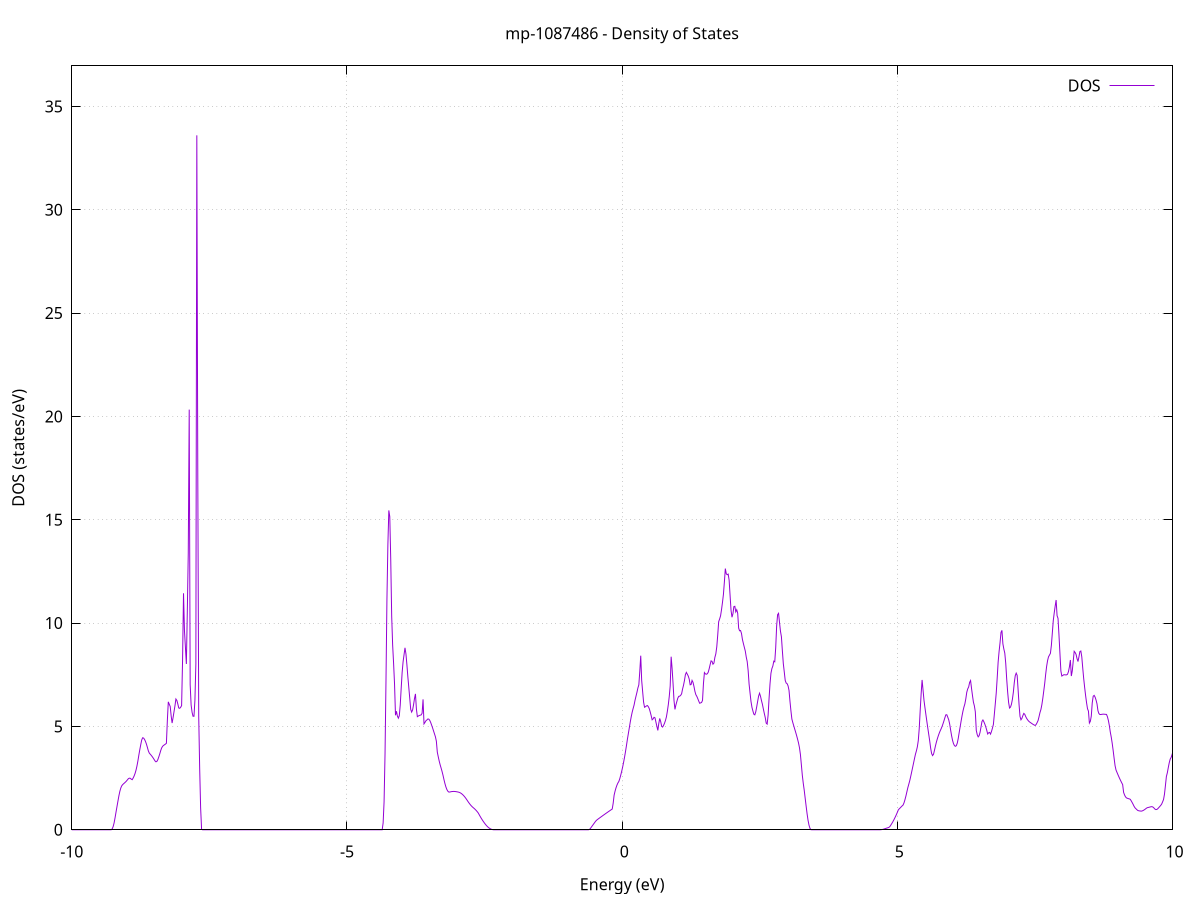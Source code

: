 set title 'mp-1087486 - Density of States'
set xlabel 'Energy (eV)'
set ylabel 'DOS (states/eV)'
set grid
set xrange [-10:10]
set yrange [0:36.963]
set xzeroaxis lt -1
set terminal png size 800,600
set output 'mp-1087486_dos_gnuplot.png'
plot '-' using 1:2 with lines title 'DOS'
-14.585100 0.000000
-14.567800 0.000000
-14.550500 0.000000
-14.533300 0.000000
-14.516000 0.000000
-14.498700 0.000000
-14.481400 0.000000
-14.464200 0.000000
-14.446900 0.000000
-14.429600 0.000000
-14.412400 0.000000
-14.395100 0.000000
-14.377800 0.000000
-14.360500 0.000000
-14.343300 0.000000
-14.326000 0.000000
-14.308700 0.000000
-14.291400 0.000000
-14.274200 0.000000
-14.256900 0.000000
-14.239600 0.000000
-14.222400 0.000000
-14.205100 0.000000
-14.187800 0.000000
-14.170500 0.000000
-14.153300 0.000000
-14.136000 0.000000
-14.118700 0.000000
-14.101500 0.000000
-14.084200 0.000000
-14.066900 0.000000
-14.049600 0.000000
-14.032400 0.000000
-14.015100 0.000000
-13.997800 0.000000
-13.980600 0.000000
-13.963300 0.000000
-13.946000 0.000000
-13.928700 0.000000
-13.911500 0.000000
-13.894200 0.000000
-13.876900 0.000000
-13.859700 0.000000
-13.842400 0.000000
-13.825100 0.000000
-13.807800 0.000000
-13.790600 0.000000
-13.773300 0.000000
-13.756000 0.000000
-13.738800 0.000000
-13.721500 0.000000
-13.704200 0.000000
-13.686900 0.000000
-13.669700 0.000000
-13.652400 0.000000
-13.635100 0.000000
-13.617900 0.000000
-13.600600 0.000000
-13.583300 0.000000
-13.566000 0.000000
-13.548800 0.000000
-13.531500 0.000000
-13.514200 0.000000
-13.497000 0.000000
-13.479700 0.000000
-13.462400 0.000000
-13.445100 0.000000
-13.427900 0.000000
-13.410600 0.000000
-13.393300 0.000000
-13.376100 0.000000
-13.358800 0.000000
-13.341500 0.000000
-13.324200 0.000000
-13.307000 0.000000
-13.289700 0.000000
-13.272400 0.000000
-13.255100 0.000000
-13.237900 0.000000
-13.220600 0.000000
-13.203300 0.000000
-13.186100 0.000000
-13.168800 0.000000
-13.151500 0.000000
-13.134200 0.000000
-13.117000 0.000000
-13.099700 0.000000
-13.082400 0.000000
-13.065200 0.000000
-13.047900 0.000000
-13.030600 0.000000
-13.013300 196.135100
-12.996100 17.318900
-12.978800 17.330200
-12.961500 27.423200
-12.944300 51.063200
-12.927000 148.836100
-12.909700 424.362900
-12.892400 348.564600
-12.875200 281.985400
-12.857900 187.775100
-12.840600 42.236500
-12.823400 356.822200
-12.806100 175.545100
-12.788800 77.415100
-12.771500 328.469700
-12.754300 0.000000
-12.737000 0.000000
-12.719700 0.000000
-12.702500 0.000000
-12.685200 0.000000
-12.667900 0.000000
-12.650600 0.000000
-12.633400 0.000000
-12.616100 0.000000
-12.598800 0.000000
-12.581600 0.000000
-12.564300 0.000000
-12.547000 0.000000
-12.529700 0.000000
-12.512500 0.000000
-12.495200 0.000000
-12.477900 0.000000
-12.460700 0.000000
-12.443400 0.000000
-12.426100 0.000000
-12.408800 0.000000
-12.391600 0.000000
-12.374300 0.000000
-12.357000 0.000000
-12.339700 0.000000
-12.322500 0.000000
-12.305200 0.000000
-12.287900 0.000000
-12.270700 0.000000
-12.253400 0.000000
-12.236100 0.000000
-12.218800 0.000000
-12.201600 0.000000
-12.184300 0.000000
-12.167000 0.000000
-12.149800 0.000000
-12.132500 0.000000
-12.115200 0.000000
-12.097900 0.000000
-12.080700 0.000000
-12.063400 0.000000
-12.046100 0.000000
-12.028900 0.000000
-12.011600 0.000000
-11.994300 0.000000
-11.977000 0.000000
-11.959800 0.000000
-11.942500 0.000000
-11.925200 0.000000
-11.908000 0.000000
-11.890700 0.000000
-11.873400 0.000000
-11.856100 0.000000
-11.838900 0.000000
-11.821600 0.000000
-11.804300 0.000000
-11.787100 0.000000
-11.769800 0.000000
-11.752500 0.000000
-11.735200 0.000000
-11.718000 0.000000
-11.700700 0.000000
-11.683400 0.000000
-11.666200 0.000000
-11.648900 0.000000
-11.631600 0.000000
-11.614300 0.000000
-11.597100 0.000000
-11.579800 0.000000
-11.562500 0.000000
-11.545300 0.000000
-11.528000 0.000000
-11.510700 0.000000
-11.493400 0.000000
-11.476200 0.000000
-11.458900 0.000000
-11.441600 0.000000
-11.424300 0.000000
-11.407100 0.000000
-11.389800 0.000000
-11.372500 0.000000
-11.355300 0.000000
-11.338000 0.000000
-11.320700 0.000000
-11.303400 0.000000
-11.286200 0.000000
-11.268900 0.000000
-11.251600 0.000000
-11.234400 0.000000
-11.217100 0.000000
-11.199800 0.000000
-11.182500 0.000000
-11.165300 0.000000
-11.148000 0.000000
-11.130700 0.000000
-11.113500 0.000000
-11.096200 0.000000
-11.078900 0.000000
-11.061600 0.000000
-11.044400 0.000000
-11.027100 0.000000
-11.009800 0.000000
-10.992600 0.000000
-10.975300 0.000000
-10.958000 0.000000
-10.940700 0.000000
-10.923500 0.000000
-10.906200 0.000000
-10.888900 0.000000
-10.871700 0.000000
-10.854400 0.000000
-10.837100 0.000000
-10.819800 0.000000
-10.802600 0.000000
-10.785300 0.000000
-10.768000 0.000000
-10.750800 0.000000
-10.733500 0.000000
-10.716200 0.000000
-10.698900 0.000000
-10.681700 0.000000
-10.664400 0.000000
-10.647100 0.000000
-10.629900 0.000000
-10.612600 0.000000
-10.595300 0.000000
-10.578000 0.000000
-10.560800 0.000000
-10.543500 0.000000
-10.526200 0.000000
-10.508900 0.000000
-10.491700 0.000000
-10.474400 0.000000
-10.457100 0.000000
-10.439900 0.000000
-10.422600 0.000000
-10.405300 0.000000
-10.388000 0.000000
-10.370800 0.000000
-10.353500 0.000000
-10.336200 0.000000
-10.319000 0.000000
-10.301700 0.000000
-10.284400 0.000000
-10.267100 0.000000
-10.249900 0.000000
-10.232600 0.000000
-10.215300 0.000000
-10.198100 0.000000
-10.180800 0.000000
-10.163500 0.000000
-10.146200 0.000000
-10.129000 0.000000
-10.111700 0.000000
-10.094400 0.000000
-10.077200 0.000000
-10.059900 0.000000
-10.042600 0.000000
-10.025300 0.000000
-10.008100 0.000000
-9.990800 0.000000
-9.973500 0.000000
-9.956300 0.000000
-9.939000 0.000000
-9.921700 0.000000
-9.904400 0.000000
-9.887200 0.000000
-9.869900 0.000000
-9.852600 0.000000
-9.835400 0.000000
-9.818100 0.000000
-9.800800 0.000000
-9.783500 0.000000
-9.766300 0.000000
-9.749000 0.000000
-9.731700 0.000000
-9.714500 0.000000
-9.697200 0.000000
-9.679900 0.000000
-9.662600 0.000000
-9.645400 0.000000
-9.628100 0.000000
-9.610800 0.000000
-9.593500 0.000000
-9.576300 0.000000
-9.559000 0.000000
-9.541700 0.000000
-9.524500 0.000000
-9.507200 0.000000
-9.489900 0.000000
-9.472600 0.000000
-9.455400 0.000000
-9.438100 0.000000
-9.420800 0.000000
-9.403600 0.000000
-9.386300 0.000000
-9.369000 0.000000
-9.351700 0.000000
-9.334500 0.000000
-9.317200 0.000000
-9.299900 0.000000
-9.282700 0.001000
-9.265400 0.046000
-9.248100 0.158300
-9.230800 0.337900
-9.213600 0.584400
-9.196300 0.855000
-9.179000 1.120800
-9.161800 1.381800
-9.144500 1.638700
-9.127200 1.854800
-9.109900 2.017100
-9.092700 2.125600
-9.075400 2.185600
-9.058100 2.228700
-9.040900 2.269100
-9.023600 2.311900
-9.006300 2.360400
-8.989000 2.416400
-8.971800 2.471800
-8.954500 2.497300
-8.937200 2.490300
-8.920000 2.449500
-8.902700 2.423800
-8.885400 2.502300
-8.868100 2.599900
-8.850900 2.720400
-8.833600 2.878800
-8.816300 3.080600
-8.799100 3.325700
-8.781800 3.611500
-8.764500 3.873800
-8.747200 4.116000
-8.730000 4.341300
-8.712700 4.452000
-8.695400 4.437900
-8.678100 4.372100
-8.660900 4.273300
-8.643600 4.144500
-8.626300 3.985900
-8.609100 3.819400
-8.591800 3.711600
-8.574500 3.656800
-8.557200 3.604300
-8.540000 3.545200
-8.522700 3.479800
-8.505400 3.408100
-8.488200 3.332200
-8.470900 3.288300
-8.453600 3.309400
-8.436300 3.395400
-8.419100 3.528500
-8.401800 3.670900
-8.384500 3.830800
-8.367300 3.959000
-8.350000 4.040200
-8.332700 4.080800
-8.315400 4.113900
-8.298200 4.145500
-8.280900 4.183700
-8.263600 5.294100
-8.246400 6.190100
-8.229100 6.075800
-8.211800 5.967300
-8.194500 5.513300
-8.177300 5.163200
-8.160000 5.422600
-8.142700 5.711800
-8.125500 5.998100
-8.108200 6.327600
-8.090900 6.258800
-8.073600 6.089700
-8.056400 5.894300
-8.039100 5.877000
-8.021800 5.929200
-8.004600 6.005300
-7.987300 8.198600
-7.970000 11.444400
-7.952700 9.632100
-7.935500 8.830300
-7.918200 8.022500
-7.900900 10.575900
-7.883700 13.371400
-7.866400 20.331600
-7.849100 7.023000
-7.831800 6.040000
-7.814600 5.687700
-7.797300 5.493700
-7.780000 5.491900
-7.762700 6.268700
-7.745500 8.025400
-7.728200 33.603000
-7.710900 17.410600
-7.693700 5.488900
-7.676400 2.972000
-7.659100 1.065600
-7.641800 0.028500
-7.624600 0.000000
-7.607300 0.000000
-7.590000 0.000000
-7.572800 0.000000
-7.555500 0.000000
-7.538200 0.000000
-7.520900 0.000000
-7.503700 0.000000
-7.486400 0.000000
-7.469100 0.000000
-7.451900 0.000000
-7.434600 0.000000
-7.417300 0.000000
-7.400000 0.000000
-7.382800 0.000000
-7.365500 0.000000
-7.348200 0.000000
-7.331000 0.000000
-7.313700 0.000000
-7.296400 0.000000
-7.279100 0.000000
-7.261900 0.000000
-7.244600 0.000000
-7.227300 0.000000
-7.210100 0.000000
-7.192800 0.000000
-7.175500 0.000000
-7.158200 0.000000
-7.141000 0.000000
-7.123700 0.000000
-7.106400 0.000000
-7.089200 0.000000
-7.071900 0.000000
-7.054600 0.000000
-7.037300 0.000000
-7.020100 0.000000
-7.002800 0.000000
-6.985500 0.000000
-6.968300 0.000000
-6.951000 0.000000
-6.933700 0.000000
-6.916400 0.000000
-6.899200 0.000000
-6.881900 0.000000
-6.864600 0.000000
-6.847300 0.000000
-6.830100 0.000000
-6.812800 0.000000
-6.795500 0.000000
-6.778300 0.000000
-6.761000 0.000000
-6.743700 0.000000
-6.726400 0.000000
-6.709200 0.000000
-6.691900 0.000000
-6.674600 0.000000
-6.657400 0.000000
-6.640100 0.000000
-6.622800 0.000000
-6.605500 0.000000
-6.588300 0.000000
-6.571000 0.000000
-6.553700 0.000000
-6.536500 0.000000
-6.519200 0.000000
-6.501900 0.000000
-6.484600 0.000000
-6.467400 0.000000
-6.450100 0.000000
-6.432800 0.000000
-6.415600 0.000000
-6.398300 0.000000
-6.381000 0.000000
-6.363700 0.000000
-6.346500 0.000000
-6.329200 0.000000
-6.311900 0.000000
-6.294700 0.000000
-6.277400 0.000000
-6.260100 0.000000
-6.242800 0.000000
-6.225600 0.000000
-6.208300 0.000000
-6.191000 0.000000
-6.173800 0.000000
-6.156500 0.000000
-6.139200 0.000000
-6.121900 0.000000
-6.104700 0.000000
-6.087400 0.000000
-6.070100 0.000000
-6.052900 0.000000
-6.035600 0.000000
-6.018300 0.000000
-6.001000 0.000000
-5.983800 0.000000
-5.966500 0.000000
-5.949200 0.000000
-5.931900 0.000000
-5.914700 0.000000
-5.897400 0.000000
-5.880100 0.000000
-5.862900 0.000000
-5.845600 0.000000
-5.828300 0.000000
-5.811000 0.000000
-5.793800 0.000000
-5.776500 0.000000
-5.759200 0.000000
-5.742000 0.000000
-5.724700 0.000000
-5.707400 0.000000
-5.690100 0.000000
-5.672900 0.000000
-5.655600 0.000000
-5.638300 0.000000
-5.621100 0.000000
-5.603800 0.000000
-5.586500 0.000000
-5.569200 0.000000
-5.552000 0.000000
-5.534700 0.000000
-5.517400 0.000000
-5.500200 0.000000
-5.482900 0.000000
-5.465600 0.000000
-5.448300 0.000000
-5.431100 0.000000
-5.413800 0.000000
-5.396500 0.000000
-5.379300 0.000000
-5.362000 0.000000
-5.344700 0.000000
-5.327400 0.000000
-5.310200 0.000000
-5.292900 0.000000
-5.275600 0.000000
-5.258400 0.000000
-5.241100 0.000000
-5.223800 0.000000
-5.206500 0.000000
-5.189300 0.000000
-5.172000 0.000000
-5.154700 0.000000
-5.137500 0.000000
-5.120200 0.000000
-5.102900 0.000000
-5.085600 0.000000
-5.068400 0.000000
-5.051100 0.000000
-5.033800 0.000000
-5.016500 0.000000
-4.999300 0.000000
-4.982000 0.000000
-4.964700 0.000000
-4.947500 0.000000
-4.930200 0.000000
-4.912900 0.000000
-4.895600 0.000000
-4.878400 0.000000
-4.861100 0.000000
-4.843800 0.000000
-4.826600 0.000000
-4.809300 0.000000
-4.792000 0.000000
-4.774700 0.000000
-4.757500 0.000000
-4.740200 0.000000
-4.722900 0.000000
-4.705700 0.000000
-4.688400 0.000000
-4.671100 0.000000
-4.653800 0.000000
-4.636600 0.000000
-4.619300 0.000000
-4.602000 0.000000
-4.584800 0.000000
-4.567500 0.000000
-4.550200 0.000000
-4.532900 0.000000
-4.515700 0.000000
-4.498400 0.000000
-4.481100 0.000000
-4.463900 0.000000
-4.446600 0.000000
-4.429300 0.000000
-4.412000 0.000000
-4.394800 0.000000
-4.377500 0.000000
-4.360200 0.000000
-4.343000 0.328800
-4.325700 1.351000
-4.308400 3.672200
-4.291100 7.191700
-4.273900 11.127200
-4.256600 13.795300
-4.239300 15.453400
-4.222100 15.149500
-4.204800 13.094300
-4.187500 10.342000
-4.170200 8.942100
-4.153000 8.063600
-4.135700 7.054000
-4.118400 5.540600
-4.101100 5.735800
-4.083900 5.507100
-4.066600 5.400000
-4.049300 5.515100
-4.032100 6.033400
-4.014800 6.843500
-3.997500 7.614800
-3.980200 8.130200
-3.963000 8.469200
-3.945700 8.806200
-3.928400 8.508900
-3.911200 7.992500
-3.893900 7.405100
-3.876600 6.886200
-3.859300 6.366600
-3.842100 5.829100
-3.824800 5.694900
-3.807500 5.796800
-3.790300 6.044900
-3.773000 6.350900
-3.755700 6.575400
-3.738400 5.850000
-3.721200 5.472900
-3.703900 5.503400
-3.686600 5.527500
-3.669400 5.545400
-3.652100 5.556900
-3.634800 5.639600
-3.617500 6.309400
-3.600300 5.124100
-3.583000 5.191600
-3.565700 5.273600
-3.548500 5.310600
-3.531200 5.360500
-3.513900 5.355700
-3.496600 5.297900
-3.479400 5.196600
-3.462100 5.066000
-3.444800 4.934300
-3.427600 4.789500
-3.410300 4.646000
-3.393000 4.501200
-3.375700 4.286900
-3.358500 3.754900
-3.341200 3.531300
-3.323900 3.322100
-3.306700 3.142000
-3.289400 2.986000
-3.272100 2.821000
-3.254800 2.634800
-3.237600 2.429400
-3.220300 2.240000
-3.203000 2.078700
-3.185700 1.954300
-3.168500 1.870600
-3.151200 1.827700
-3.133900 1.825200
-3.116700 1.837600
-3.099400 1.846700
-3.082100 1.852500
-3.064800 1.855000
-3.047600 1.854100
-3.030300 1.849900
-3.013000 1.842900
-2.995800 1.834400
-2.978500 1.824500
-2.961200 1.811500
-2.943900 1.791600
-2.926700 1.763800
-2.909400 1.728100
-2.892100 1.685800
-2.874900 1.637400
-2.857600 1.582800
-2.840300 1.522100
-2.823000 1.455300
-2.805800 1.385700
-2.788500 1.319300
-2.771200 1.256500
-2.754000 1.199200
-2.736700 1.147700
-2.719400 1.101900
-2.702100 1.061800
-2.684900 1.022100
-2.667600 0.977900
-2.650300 0.929100
-2.633100 0.875700
-2.615800 0.816600
-2.598500 0.734500
-2.581200 0.652700
-2.564000 0.574800
-2.546700 0.500600
-2.529400 0.430200
-2.512200 0.363600
-2.494900 0.300800
-2.477600 0.242100
-2.460300 0.189500
-2.443100 0.143300
-2.425800 0.103600
-2.408500 0.070300
-2.391300 0.043400
-2.374000 0.023000
-2.356700 0.009000
-2.339400 0.001500
-2.322200 0.000000
-2.304900 0.000000
-2.287600 0.000000
-2.270300 0.000000
-2.253100 0.000000
-2.235800 0.000000
-2.218500 0.000000
-2.201300 0.000000
-2.184000 0.000000
-2.166700 0.000000
-2.149400 0.000000
-2.132200 0.000000
-2.114900 0.000000
-2.097600 0.000000
-2.080400 0.000000
-2.063100 0.000000
-2.045800 0.000000
-2.028500 0.000000
-2.011300 0.000000
-1.994000 0.000000
-1.976700 0.000000
-1.959500 0.000000
-1.942200 0.000000
-1.924900 0.000000
-1.907600 0.000000
-1.890400 0.000000
-1.873100 0.000000
-1.855800 0.000000
-1.838600 0.000000
-1.821300 0.000000
-1.804000 0.000000
-1.786700 0.000000
-1.769500 0.000000
-1.752200 0.000000
-1.734900 0.000000
-1.717700 0.000000
-1.700400 0.000000
-1.683100 0.000000
-1.665800 0.000000
-1.648600 0.000000
-1.631300 0.000000
-1.614000 0.000000
-1.596800 0.000000
-1.579500 0.000000
-1.562200 0.000000
-1.544900 0.000000
-1.527700 0.000000
-1.510400 0.000000
-1.493100 0.000000
-1.475900 0.000000
-1.458600 0.000000
-1.441300 0.000000
-1.424000 0.000000
-1.406800 0.000000
-1.389500 0.000000
-1.372200 0.000000
-1.354900 0.000000
-1.337700 0.000000
-1.320400 0.000000
-1.303100 0.000000
-1.285900 0.000000
-1.268600 0.000000
-1.251300 0.000000
-1.234000 0.000000
-1.216800 0.000000
-1.199500 0.000000
-1.182200 0.000000
-1.165000 0.000000
-1.147700 0.000000
-1.130400 0.000000
-1.113100 0.000000
-1.095900 0.000000
-1.078600 0.000000
-1.061300 0.000000
-1.044100 0.000000
-1.026800 0.000000
-1.009500 0.000000
-0.992200 0.000000
-0.975000 0.000000
-0.957700 0.000000
-0.940400 0.000000
-0.923200 0.000000
-0.905900 0.000000
-0.888600 0.000000
-0.871300 0.000000
-0.854100 0.000000
-0.836800 0.000000
-0.819500 0.000000
-0.802300 0.000000
-0.785000 0.000000
-0.767700 0.000000
-0.750400 0.000000
-0.733200 0.000000
-0.715900 0.000000
-0.698600 0.000000
-0.681400 0.000000
-0.664100 0.000000
-0.646800 0.000000
-0.629500 0.000000
-0.612300 0.000100
-0.595000 0.016200
-0.577700 0.061300
-0.560500 0.124800
-0.543200 0.188600
-0.525900 0.252200
-0.508600 0.315800
-0.491400 0.379200
-0.474100 0.436000
-0.456800 0.479900
-0.439500 0.514400
-0.422300 0.548300
-0.405000 0.581900
-0.387700 0.615400
-0.370500 0.648700
-0.353200 0.681900
-0.335900 0.714800
-0.318600 0.747600
-0.301400 0.780100
-0.284100 0.812500
-0.266800 0.844800
-0.249600 0.876800
-0.232300 0.908700
-0.215000 0.940300
-0.197700 0.971800
-0.180500 1.003100
-0.163200 1.278000
-0.145900 1.672600
-0.128700 1.868700
-0.111400 2.030600
-0.094100 2.162200
-0.076800 2.265000
-0.059600 2.339100
-0.042300 2.478900
-0.025000 2.648200
-0.007800 2.834800
0.009500 3.041400
0.026800 3.269100
0.044100 3.517800
0.061300 3.787500
0.078600 4.078200
0.095900 4.386100
0.113100 4.658800
0.130400 4.937300
0.147700 5.217900
0.165000 5.470900
0.182200 5.687800
0.199500 5.868000
0.216800 6.034300
0.234000 6.264500
0.251300 6.460100
0.268600 6.647100
0.285900 6.859100
0.303100 7.009500
0.320400 7.651400
0.337700 8.423100
0.354900 7.225500
0.372200 6.697100
0.389500 6.178600
0.406800 5.929100
0.424000 5.954300
0.441300 5.992400
0.458600 6.011800
0.475900 5.955400
0.493100 5.860500
0.510400 5.697900
0.527700 5.519000
0.544900 5.321600
0.562200 5.363200
0.579500 5.442500
0.596800 5.416000
0.614000 5.207400
0.631300 5.001500
0.648600 4.808000
0.665800 5.141700
0.683100 5.386300
0.700400 5.235200
0.717700 5.012600
0.734900 4.970200
0.752200 5.047800
0.769500 5.151500
0.786700 5.286700
0.804000 5.458100
0.821300 5.730000
0.838600 6.051100
0.855800 6.441300
0.873100 6.960200
0.890400 8.373700
0.907600 7.806400
0.924900 7.083600
0.942200 6.257900
0.959500 5.825100
0.976700 6.037100
0.994000 6.206700
1.011300 6.368700
1.028500 6.456400
1.045800 6.463500
1.063100 6.504800
1.080400 6.578300
1.097600 6.807300
1.114900 6.990300
1.132200 7.221500
1.149400 7.505500
1.166700 7.615300
1.184000 7.528500
1.201300 7.437400
1.218500 7.293000
1.235800 7.013700
1.253100 7.030200
1.270300 7.227900
1.287600 7.136000
1.304900 6.936100
1.322200 6.698700
1.339400 6.536900
1.356700 6.456200
1.374000 6.348100
1.391300 6.228800
1.408500 6.121800
1.425800 6.140200
1.443100 6.157200
1.460300 6.261500
1.477600 7.083300
1.494900 7.606300
1.512200 7.544700
1.529400 7.525100
1.546700 7.547700
1.564000 7.621600
1.581200 7.789800
1.598500 7.988700
1.615800 8.173100
1.633100 8.148400
1.650300 8.011800
1.667600 8.064900
1.684900 8.340300
1.702100 8.512400
1.719400 8.851000
1.736700 9.416600
1.754000 10.068900
1.771200 10.199700
1.788500 10.356500
1.805800 10.653600
1.823000 10.997600
1.840300 11.388600
1.857600 11.986800
1.874900 12.639000
1.892100 12.384600
1.909400 12.341700
1.926700 12.372200
1.943900 12.080600
1.961200 11.338000
1.978500 10.622000
1.995800 10.284100
2.013000 10.452100
2.030300 10.800000
2.047600 10.813800
2.064800 10.543900
2.082100 10.648200
2.099400 10.482500
2.116700 9.759800
2.133900 9.629400
2.151200 9.642800
2.168500 9.500900
2.185700 9.206700
2.203000 9.011900
2.220300 8.827400
2.237600 8.648800
2.254800 8.360000
2.272100 8.138300
2.289400 7.706100
2.306700 7.050900
2.323900 6.621100
2.341200 6.210400
2.358500 5.926800
2.375700 5.750200
2.393000 5.592200
2.410300 5.561200
2.427600 5.704800
2.444800 5.947600
2.462100 6.211500
2.479400 6.464900
2.496600 6.607200
2.513900 6.462300
2.531200 6.254800
2.548500 6.074400
2.565700 5.846800
2.583000 5.629900
2.600300 5.428300
2.617500 5.159400
2.634800 5.113300
2.652100 5.544400
2.669400 6.348700
2.686600 7.056300
2.703900 7.574100
2.721200 7.801700
2.738400 7.924100
2.755700 8.159500
2.773000 8.128400
2.790300 8.809200
2.807500 9.869000
2.824800 10.409700
2.842100 10.473800
2.859300 10.034800
2.876600 9.610900
2.893900 9.339700
2.911200 8.666700
2.928400 8.042000
2.945700 7.639900
2.963000 7.229300
2.980200 7.100200
2.997500 7.070700
3.014800 6.963500
3.032100 6.744500
3.049300 6.224000
3.066600 5.760900
3.083900 5.359700
3.101100 5.186800
3.118400 5.028100
3.135700 4.871800
3.153000 4.717800
3.170200 4.557900
3.187500 4.385400
3.204800 4.200200
3.222100 3.971400
3.239300 3.639200
3.256600 3.140500
3.273900 2.631700
3.291100 2.246500
3.308400 1.914500
3.325700 1.526900
3.343000 1.145700
3.360200 0.780100
3.377500 0.463100
3.394800 0.228100
3.412000 0.075400
3.429300 0.005100
3.446600 0.000000
3.463900 0.000000
3.481100 0.000000
3.498400 0.000000
3.515700 0.000000
3.532900 0.000000
3.550200 0.000000
3.567500 0.000000
3.584800 0.000000
3.602000 0.000000
3.619300 0.000000
3.636600 0.000000
3.653800 0.000000
3.671100 0.000000
3.688400 0.000000
3.705700 0.000000
3.722900 0.000000
3.740200 0.000000
3.757500 0.000000
3.774700 0.000000
3.792000 0.000000
3.809300 0.000000
3.826600 0.000000
3.843800 0.000000
3.861100 0.000000
3.878400 0.000000
3.895600 0.000000
3.912900 0.000000
3.930200 0.000000
3.947500 0.000000
3.964700 0.000000
3.982000 0.000000
3.999300 0.000000
4.016500 0.000000
4.033800 0.000000
4.051100 0.000000
4.068400 0.000000
4.085600 0.000000
4.102900 0.000000
4.120200 0.000000
4.137500 0.000000
4.154700 0.000000
4.172000 0.000000
4.189300 0.000000
4.206500 0.000000
4.223800 0.000000
4.241100 0.000000
4.258400 0.000000
4.275600 0.000000
4.292900 0.000000
4.310200 0.000000
4.327400 0.000000
4.344700 0.000000
4.362000 0.000000
4.379300 0.000000
4.396500 0.000000
4.413800 0.000000
4.431100 0.000000
4.448300 0.000000
4.465600 0.000000
4.482900 0.000000
4.500200 0.000000
4.517400 0.000000
4.534700 0.000000
4.552000 0.000000
4.569200 0.000000
4.586500 0.000000
4.603800 0.000000
4.621100 0.000000
4.638300 0.000000
4.655600 0.000000
4.672900 0.000000
4.690100 0.001100
4.707400 0.005300
4.724700 0.012900
4.742000 0.023700
4.759200 0.037800
4.776500 0.053300
4.793800 0.068700
4.811000 0.084200
4.828300 0.099700
4.845600 0.115200
4.862900 0.151800
4.880100 0.218700
4.897400 0.291400
4.914700 0.369900
4.931900 0.454100
4.949200 0.544000
4.966500 0.639700
4.983800 0.741100
5.001000 0.848300
5.018300 0.961300
5.035600 1.016300
5.052900 1.059700
5.070100 1.108500
5.087400 1.154500
5.104700 1.197600
5.121900 1.306000
5.139200 1.459600
5.156500 1.636200
5.173800 1.838500
5.191000 2.036100
5.208300 2.203900
5.225600 2.373900
5.242800 2.576300
5.260100 2.790700
5.277400 3.007600
5.294700 3.225300
5.311900 3.442300
5.329200 3.652400
5.346500 3.816400
5.363700 4.011100
5.381000 4.316900
5.398300 4.904700
5.415600 5.770200
5.432800 6.580800
5.450100 7.250000
5.467400 6.761500
5.484600 6.263800
5.501900 5.911900
5.519200 5.574400
5.536500 5.245200
5.553700 4.924500
5.571000 4.614200
5.588300 4.299300
5.605500 3.952600
5.622800 3.693400
5.640100 3.589900
5.657400 3.652100
5.674600 3.840100
5.691900 4.047800
5.709200 4.235000
5.726400 4.395700
5.743700 4.539900
5.761000 4.669300
5.778300 4.784000
5.795500 4.884300
5.812800 4.996500
5.830100 5.128200
5.847300 5.270700
5.864600 5.423800
5.881900 5.563200
5.899200 5.565400
5.916400 5.448100
5.933700 5.324100
5.951000 5.118900
5.968300 4.832400
5.985500 4.561100
6.002800 4.333700
6.020100 4.173500
6.037300 4.076200
6.054600 4.038300
6.071900 4.068700
6.089200 4.191200
6.106400 4.411900
6.123700 4.698900
6.141000 4.971900
6.158200 5.245700
6.175500 5.507900
6.192800 5.743800
6.210100 5.935000
6.227300 6.090700
6.244600 6.339300
6.261900 6.654700
6.279100 6.816300
6.296400 6.910800
6.313700 7.131800
6.331000 7.220300
6.348200 6.845200
6.365500 6.496800
6.382800 6.174100
6.400000 5.994900
6.417300 5.709700
6.434600 4.811400
6.451900 4.601900
6.469100 4.495600
6.486400 4.554200
6.503700 4.718800
6.520900 4.976600
6.538200 5.241300
6.555500 5.312800
6.572800 5.224500
6.590000 5.113700
6.607300 4.978600
6.624600 4.819200
6.641800 4.635500
6.659100 4.692000
6.676400 4.711100
6.693700 4.628700
6.710900 4.756800
6.728200 4.917300
6.745500 5.095900
6.762700 5.582100
6.780000 6.093000
6.797300 6.620300
6.814600 7.336300
6.831800 8.112400
6.849100 8.628100
6.866400 9.047500
6.883700 9.549800
6.900900 9.650100
6.918200 8.998600
6.935500 8.747200
6.952700 8.547800
6.970000 8.053300
6.987300 7.294300
7.004600 6.669100
7.021800 6.166300
7.039100 5.890400
7.056400 5.936000
7.073600 6.072300
7.090900 6.310100
7.108200 6.652100
7.125500 7.125700
7.142700 7.455200
7.160000 7.578900
7.177300 7.473100
7.194500 6.781400
7.211800 6.060500
7.229100 5.487300
7.246400 5.319900
7.263600 5.389300
7.280900 5.522700
7.298200 5.631500
7.315400 5.587700
7.332700 5.478100
7.350000 5.389500
7.367300 5.319400
7.384500 5.262900
7.401800 5.219800
7.419100 5.187900
7.436300 5.155200
7.453600 5.122900
7.470900 5.093200
7.488200 5.067400
7.505400 5.046600
7.522700 5.096900
7.540000 5.184700
7.557200 5.282600
7.574500 5.464800
7.591800 5.668600
7.609100 5.818500
7.626300 6.053000
7.643600 6.360800
7.660900 6.717500
7.678100 7.083000
7.695400 7.519400
7.712700 7.902200
7.730000 8.185200
7.747200 8.368600
7.764500 8.452200
7.781800 8.538100
7.799100 8.922000
7.816300 9.517200
7.833600 10.117500
7.850900 10.493600
7.868100 10.821700
7.885400 11.117000
7.902700 10.359800
7.920000 10.229300
7.937200 9.425900
7.954500 8.547900
7.971800 7.684800
7.989000 7.438900
8.006300 7.467600
8.023600 7.500400
8.040900 7.501000
8.058100 7.494200
8.075400 7.495800
8.092700 7.527300
8.109900 7.654800
8.127200 7.885600
8.144500 8.214300
8.161800 7.439200
8.179000 7.685000
8.196300 8.156900
8.213600 8.637000
8.230800 8.578900
8.248100 8.484700
8.265400 8.279600
8.282700 8.140800
8.299900 8.365200
8.317200 8.621900
8.334500 8.650200
8.351700 8.368700
8.369000 7.827300
8.386300 7.321900
8.403600 6.891500
8.420800 6.501100
8.438100 6.154400
8.455400 5.860400
8.472600 5.740500
8.489900 5.162800
8.507200 5.247000
8.524500 5.501800
8.541700 6.137800
8.559000 6.462000
8.576300 6.502500
8.593500 6.420600
8.610800 6.279500
8.628100 6.094100
8.645400 5.761400
8.662600 5.624700
8.679900 5.578400
8.697200 5.576000
8.714500 5.586400
8.731700 5.592300
8.749000 5.593600
8.766300 5.590300
8.783500 5.585300
8.800800 5.581400
8.818100 5.464800
8.835400 5.284400
8.852600 5.036500
8.869900 4.725700
8.887200 4.482300
8.904400 4.184600
8.921700 3.839400
8.939000 3.461900
8.956300 3.105200
8.973500 2.894000
8.990800 2.780400
9.008100 2.671500
9.025300 2.565600
9.042600 2.463900
9.059900 2.366600
9.077200 2.273700
9.094400 2.185300
9.111700 1.809500
9.129000 1.683000
9.146200 1.594000
9.163500 1.542600
9.180800 1.522900
9.198100 1.507000
9.215300 1.494600
9.232600 1.473300
9.249900 1.399300
9.267100 1.318800
9.284400 1.231500
9.301700 1.135800
9.319000 1.062700
9.336200 1.016900
9.353500 0.970500
9.370800 0.931900
9.388000 0.919200
9.405300 0.910200
9.422600 0.905000
9.439900 0.904600
9.457100 0.920200
9.474400 0.944700
9.491700 0.973500
9.508900 1.006700
9.526200 1.044400
9.543500 1.069500
9.560800 1.080700
9.578000 1.092300
9.595300 1.104400
9.612600 1.116800
9.629900 1.116500
9.647100 1.094200
9.664400 1.049900
9.681700 0.998500
9.698900 0.976000
9.716200 0.984100
9.733500 1.022600
9.750800 1.073000
9.768000 1.124800
9.785300 1.177900
9.802600 1.240100
9.819800 1.347500
9.837100 1.462700
9.854400 1.724100
9.871700 2.143100
9.888900 2.576400
9.906200 2.757900
9.923500 3.008800
9.940700 3.241100
9.958000 3.419600
9.975300 3.500400
9.992600 3.643600
10.009800 3.801600
10.027100 3.961400
10.044400 4.123100
10.061600 4.286300
10.078900 4.441400
10.096200 4.600800
10.113500 4.787000
10.130700 4.981800
10.148000 5.186400
10.165300 5.386800
10.182500 5.572900
10.199800 5.745800
10.217100 5.910600
10.234400 6.069700
10.251600 6.212700
10.268900 6.308300
10.286200 6.360800
10.303400 6.363000
10.320700 6.184300
10.338000 5.962400
10.355300 5.653200
10.372500 5.257400
10.389800 4.776200
10.407100 3.999600
10.424300 3.331200
10.441600 3.269600
10.458900 3.232900
10.476200 3.221000
10.493400 3.234400
10.510700 3.273800
10.528000 3.441200
10.545300 3.796800
10.562500 4.206200
10.579800 4.552600
10.597100 5.178600
10.614300 5.742900
10.631600 6.547800
10.648900 7.374400
10.666200 7.856800
10.683400 7.768900
10.700700 7.431200
10.718000 7.222600
10.735200 7.144100
10.752500 5.557100
10.769800 4.985300
10.787100 4.395800
10.804300 4.172800
10.821600 3.956900
10.838900 3.747300
10.856100 3.546200
10.873400 3.355400
10.890700 3.354400
10.908000 3.458000
10.925200 3.659100
10.942500 3.956400
10.959800 4.361100
10.977000 4.860800
10.994300 5.272700
11.011600 5.532000
11.028900 5.645900
11.046100 5.700200
11.063400 5.640200
11.080700 5.512800
11.097900 5.443600
11.115200 5.469200
11.132500 5.485800
11.149800 5.481200
11.167000 5.437700
11.184300 5.388900
11.201600 5.337900
11.218800 5.289800
11.236100 5.253500
11.253400 5.230200
11.270700 5.211800
11.287900 5.163700
11.305200 5.087600
11.322500 5.077300
11.339700 5.061900
11.357000 5.043900
11.374300 5.023400
11.391600 4.930200
11.408800 4.726000
11.426100 4.227700
11.443400 3.289300
11.460700 2.386900
11.477900 2.033700
11.495200 1.860800
11.512500 1.879400
11.529700 2.026000
11.547000 2.251600
11.564300 2.552800
11.581600 2.899900
11.598800 3.282400
11.616100 3.700300
11.633400 4.096900
11.650600 4.344100
11.667900 4.439700
11.685200 4.522500
11.702500 4.576000
11.719700 4.522300
11.737000 4.404200
11.754300 4.281000
11.771500 4.754400
11.788800 4.033200
11.806100 3.583700
11.823400 3.390900
11.840600 3.319800
11.857900 3.308200
11.875200 3.271300
11.892400 3.217300
11.909700 3.214000
11.927000 3.263700
11.944300 3.366300
11.961500 3.526600
11.978800 4.347200
11.996100 4.809800
12.013300 5.010300
12.030600 5.698300
12.047900 5.575800
12.065200 5.497600
12.082400 5.624600
12.099700 5.885900
12.117000 6.092000
12.134200 6.385300
12.151500 6.706500
12.168800 7.031500
12.186100 7.307900
12.203300 6.913200
12.220600 6.893700
12.237900 7.065200
12.255100 7.262800
12.272400 7.469300
12.289700 7.725000
12.307000 7.910100
12.324200 7.996200
12.341500 7.945600
12.358800 7.839600
12.376100 7.716500
12.393300 7.551600
12.410600 7.330300
12.427900 7.055300
12.445100 6.803100
12.462400 6.754400
12.479700 6.907700
12.497000 7.259100
12.514200 7.857700
12.531500 8.708900
12.548800 9.778500
12.566000 10.773300
12.583300 11.491500
12.600600 11.114100
12.617900 10.277200
12.635100 9.307000
12.652400 8.375100
12.669700 7.398900
12.686900 6.363700
12.704200 5.647600
12.721500 5.022600
12.738800 4.367800
12.756000 3.870200
12.773300 3.565200
12.790600 3.397600
12.807800 3.460000
12.825100 3.750400
12.842400 4.150400
12.859700 4.643000
12.876900 5.172700
12.894200 5.721900
12.911500 6.288000
12.928700 6.997500
12.946000 7.932100
12.963300 8.392400
12.980600 8.722400
12.997800 8.495100
13.015100 7.757600
13.032400 7.017100
13.049600 6.329800
13.066900 5.987500
13.084200 5.896600
13.101500 5.611900
13.118700 5.335500
13.136000 5.085900
13.153300 4.952300
13.170500 4.972400
13.187800 6.976000
13.205100 5.588500
13.222400 5.469900
13.239600 5.760500
13.256900 6.159500
13.274200 6.604400
13.291500 6.975600
13.308700 7.227000
13.326000 7.359000
13.343300 7.385800
13.360500 7.465500
13.377800 7.572100
13.395100 7.662400
13.412400 7.698400
13.429600 7.644600
13.446900 8.415200
13.464200 8.319100
13.481400 7.832800
13.498700 7.716800
13.516000 7.507300
13.533300 7.245000
13.550500 6.807700
13.567800 6.362600
13.585100 5.892800
13.602300 5.702800
13.619600 5.621000
13.636900 5.143800
13.654200 4.580800
13.671400 4.437000
13.688700 4.322400
13.706000 4.303500
13.723200 4.459300
13.740500 4.906000
13.757800 5.359500
13.775100 5.733100
13.792300 6.020400
13.809600 6.402900
13.826900 7.430700
13.844100 6.440000
13.861400 6.336300
13.878700 6.358600
13.896000 6.371300
13.913200 6.367800
13.930500 6.376200
13.947800 6.375300
13.965000 6.343000
13.982300 6.322600
13.999600 6.361800
14.016900 6.448000
14.034100 6.574600
14.051400 6.718300
14.068700 6.859100
14.085900 6.957000
14.103200 7.008500
14.120500 7.016000
14.137800 7.117400
14.155000 7.362300
14.172300 8.110100
14.189600 8.619500
14.206900 8.215600
14.224100 8.174500
14.241400 8.118000
14.258700 8.115800
14.275900 8.149700
14.293200 8.154000
14.310500 8.119800
14.327800 8.048300
14.345000 7.963700
14.362300 7.898500
14.379600 6.654600
14.396800 6.584900
14.414100 6.569000
14.431400 6.543100
14.448700 6.603100
14.465900 6.747800
14.483200 6.916000
14.500500 7.082000
14.517700 7.245000
14.535000 7.396800
14.552300 7.561500
14.569600 7.791400
14.586800 8.073700
14.604100 8.982000
14.621400 9.209900
14.638600 9.848600
14.655900 8.773200
14.673200 8.429500
14.690500 8.187200
14.707700 7.579500
14.725000 6.604500
14.742300 6.298400
14.759500 6.157100
14.776800 6.238600
14.794100 6.334300
14.811400 6.457000
14.828600 6.594000
14.845900 6.739500
14.863200 6.893600
14.880400 7.058900
14.897700 7.230900
14.915000 7.680800
14.932300 8.699100
14.949500 9.147200
14.966800 8.609400
14.984100 8.289100
15.001300 8.053900
15.018600 8.222500
15.035900 8.235600
15.053200 8.031300
15.070400 8.508800
15.087700 8.337300
15.105000 8.077400
15.122300 7.579600
15.139500 7.967700
15.156800 8.856000
15.174100 9.864100
15.191300 9.519300
15.208600 8.500300
15.225900 8.409900
15.243200 8.342500
15.260400 8.301700
15.277700 8.062300
15.295000 7.975200
15.312200 8.021200
15.329500 8.056900
15.346800 8.073800
15.364100 8.191800
15.381300 8.397200
15.398600 8.599900
15.415900 8.783200
15.433100 8.942100
15.450400 9.070200
15.467700 9.125400
15.485000 9.088300
15.502200 9.024000
15.519500 8.945800
15.536800 8.825600
15.554000 8.611200
15.571300 8.452400
15.588600 8.351800
15.605900 8.366900
15.623100 8.932400
15.640400 9.485100
15.657700 10.026300
15.674900 10.637900
15.692200 11.170500
15.709500 11.569600
15.726800 11.814900
15.744000 11.430700
15.761300 10.879400
15.778600 9.938400
15.795800 9.032100
15.813100 8.384600
15.830400 7.942100
15.847700 7.772500
15.864900 7.746900
15.882200 7.764400
15.899500 7.782400
15.916700 7.812900
15.934000 7.857200
15.951300 7.904400
15.968600 7.941700
15.985800 7.958100
16.003100 7.952000
16.020400 8.263200
16.037700 8.252600
16.054900 8.467500
16.072200 8.795200
16.089500 8.907200
16.106700 8.902300
16.124000 9.012900
16.141300 9.161700
16.158600 8.555100
16.175800 7.745600
16.193100 7.620000
16.210400 7.812300
16.227600 7.913000
16.244900 8.342400
16.262200 10.276100
16.279500 9.984500
16.296700 9.218100
16.314000 7.957900
16.331300 5.387700
16.348500 5.578700
16.365800 5.842800
16.383100 6.178300
16.400400 6.462100
16.417600 8.018200
16.434900 13.058200
16.452200 11.615500
16.469400 9.934300
16.486700 9.576700
16.504000 9.049400
16.521300 9.048700
16.538500 9.104600
16.555800 8.624400
16.573100 8.111500
16.590300 7.447700
16.607600 6.864700
16.624900 6.619500
16.642200 6.598000
16.659400 7.642300
16.676700 7.846600
16.694000 8.081300
16.711200 8.159100
16.728500 8.344000
16.745800 8.661300
16.763100 9.047400
16.780300 9.504100
16.797600 9.777300
16.814900 9.191900
16.832100 8.417000
16.849400 7.339200
16.866700 7.300300
16.884000 7.965000
16.901200 6.114100
16.918500 6.294600
16.935800 6.471900
16.953100 6.601000
16.970300 6.701300
16.987600 6.801900
17.004900 6.904900
17.022100 7.003200
17.039400 7.041800
17.056700 7.019400
17.074000 6.989900
17.091200 7.072600
17.108500 7.170600
17.125800 7.283600
17.143000 7.414300
17.160300 7.565000
17.177600 7.094600
17.194900 6.910600
17.212100 6.888900
17.229400 6.893800
17.246700 6.925300
17.263900 6.993000
17.281200 7.136600
17.298500 7.548600
17.315800 8.085500
17.333000 8.715700
17.350300 9.240400
17.367600 9.551800
17.384800 11.880100
17.402100 11.410600
17.419400 10.898100
17.436700 9.836500
17.453900 6.444300
17.471200 6.546000
17.488500 6.712800
17.505700 7.130000
17.523000 8.604400
17.540300 11.945600
17.557600 14.088800
17.574800 6.860300
17.592100 5.255700
17.609400 5.595700
17.626600 5.929900
17.643900 6.232300
17.661200 6.493600
17.678500 6.713700
17.695700 9.703700
17.713000 9.497700
17.730300 8.274600
17.747500 7.110100
17.764800 5.863100
17.782100 3.919400
17.799400 3.077300
17.816600 2.863800
17.833900 3.234700
17.851200 3.742700
17.868500 4.219600
17.885700 4.654200
17.903000 5.035900
17.920300 5.293200
17.937500 5.392100
17.954800 5.420700
17.972100 5.502700
17.989400 5.601800
18.006600 5.702600
18.023900 5.780000
18.041200 5.851100
18.058400 5.968100
18.075700 6.045000
18.093000 6.056200
18.110300 5.455200
18.127500 3.791600
18.144800 4.006000
18.162100 5.433600
18.179300 5.340900
18.196600 4.506600
18.213900 3.792600
18.231200 3.168600
18.248400 2.647100
18.265700 2.155900
18.283000 1.710900
18.300200 1.312200
18.317500 0.959800
18.334800 0.653700
18.352100 0.393800
18.369300 0.180200
18.386600 0.012900
18.403900 0.000000
18.421100 0.000000
18.438400 0.000000
18.455700 0.000000
18.473000 0.000000
18.490200 0.000000
18.507500 0.000000
18.524800 0.000000
18.542000 0.000000
18.559300 0.000000
18.576600 0.000000
18.593900 0.000000
18.611100 0.000000
18.628400 0.000000
18.645700 0.000000
18.662900 0.000000
18.680200 0.000000
18.697500 0.000000
18.714800 0.000000
18.732000 0.000000
18.749300 0.000000
18.766600 0.000000
18.783900 0.000000
18.801100 0.000000
18.818400 0.000000
18.835700 0.000000
18.852900 0.000000
18.870200 0.000000
18.887500 0.000000
18.904800 0.000000
18.922000 0.000000
18.939300 0.000000
18.956600 0.000000
18.973800 0.000000
18.991100 0.000000
19.008400 0.000000
19.025700 0.000000
19.042900 0.000000
19.060200 0.000000
19.077500 0.000000
19.094700 0.000000
19.112000 0.000000
19.129300 0.000000
19.146600 0.000000
19.163800 0.000000
19.181100 0.000000
19.198400 0.000000
19.215600 0.000000
19.232900 0.000000
19.250200 0.000000
19.267500 0.000000
19.284700 0.000000
19.302000 0.000000
19.319300 0.000000
19.336500 0.000000
19.353800 0.000000
19.371100 0.000000
19.388400 0.000000
19.405600 0.000000
19.422900 0.000000
19.440200 0.000000
19.457400 0.000000
19.474700 0.000000
19.492000 0.000000
19.509300 0.000000
19.526500 0.000000
19.543800 0.000000
19.561100 0.000000
19.578300 0.000000
19.595600 0.000000
19.612900 0.000000
19.630200 0.000000
19.647400 0.000000
19.664700 0.000000
19.682000 0.000000
19.699300 0.000000
19.716500 0.000000
19.733800 0.000000
19.751100 0.000000
19.768300 0.000000
19.785600 0.000000
19.802900 0.000000
19.820200 0.000000
19.837400 0.000000
19.854700 0.000000
19.872000 0.000000
19.889200 0.000000
19.906500 0.000000
19.923800 0.000000
19.941100 0.000000
19.958300 0.000000
e
